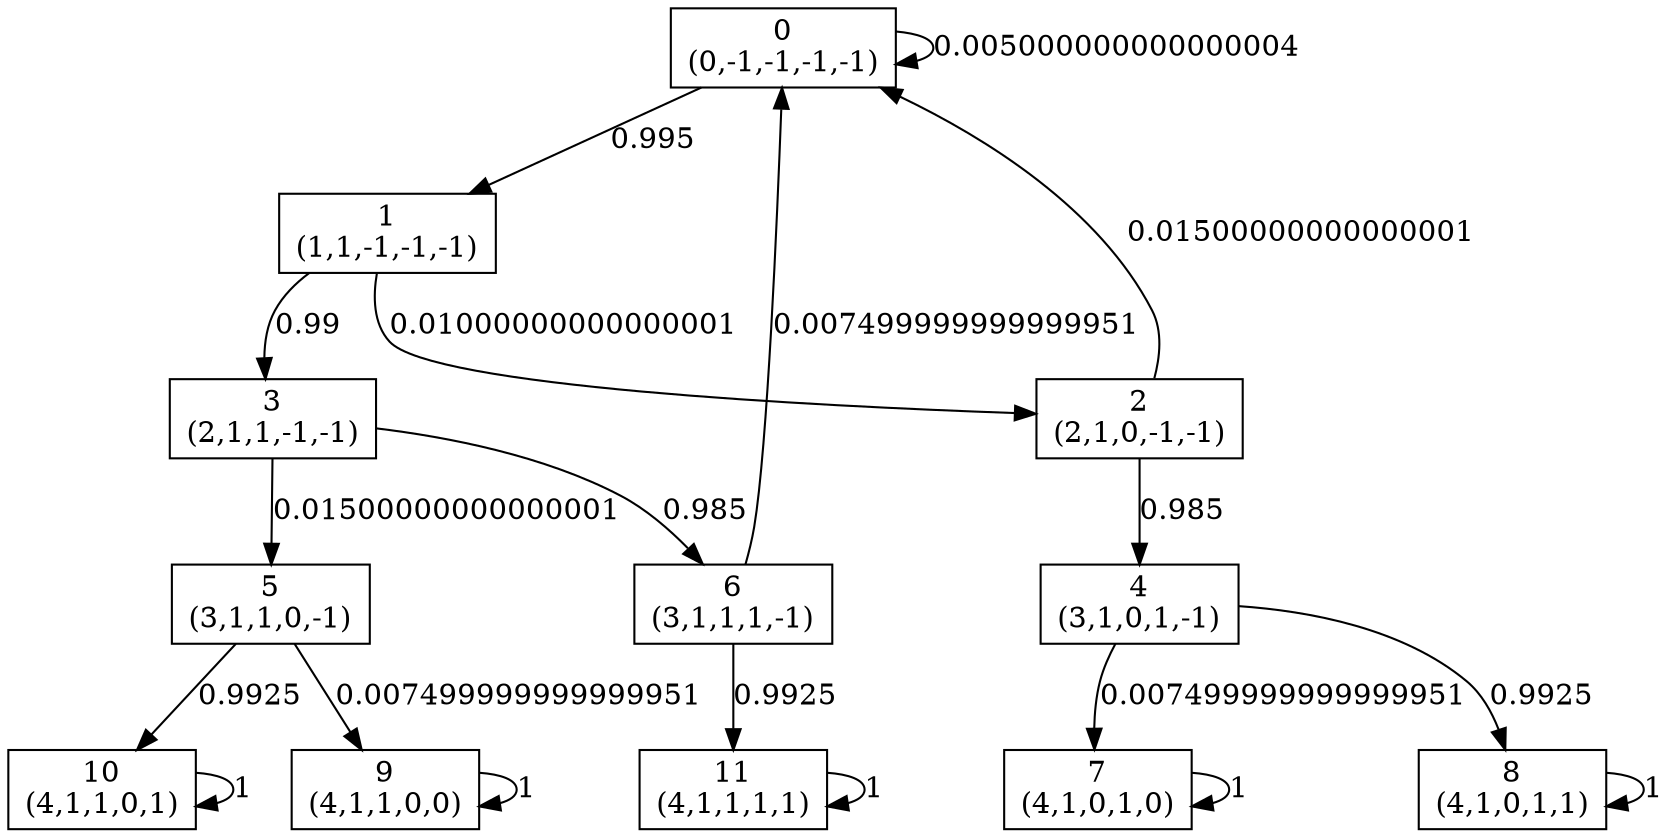 digraph P {
node [shape=box];
0 -> 0 [ label="0.005000000000000004" ];
0 -> 1 [ label="0.995" ];
1 -> 2 [ label="0.01000000000000001" ];
1 -> 3 [ label="0.99" ];
2 -> 0 [ label="0.01500000000000001" ];
2 -> 4 [ label="0.985" ];
3 -> 5 [ label="0.01500000000000001" ];
3 -> 6 [ label="0.985" ];
4 -> 7 [ label="0.007499999999999951" ];
4 -> 8 [ label="0.9925" ];
5 -> 9 [ label="0.007499999999999951" ];
5 -> 10 [ label="0.9925" ];
6 -> 0 [ label="0.007499999999999951" ];
6 -> 11 [ label="0.9925" ];
7 -> 7 [ label="1" ];
8 -> 8 [ label="1" ];
9 -> 9 [ label="1" ];
10 -> 10 [ label="1" ];
11 -> 11 [ label="1" ];
0 [label="0\n(0,-1,-1,-1,-1)"];
1 [label="1\n(1,1,-1,-1,-1)"];
2 [label="2\n(2,1,0,-1,-1)"];
3 [label="3\n(2,1,1,-1,-1)"];
4 [label="4\n(3,1,0,1,-1)"];
5 [label="5\n(3,1,1,0,-1)"];
6 [label="6\n(3,1,1,1,-1)"];
7 [label="7\n(4,1,0,1,0)"];
8 [label="8\n(4,1,0,1,1)"];
9 [label="9\n(4,1,1,0,0)"];
10 [label="10\n(4,1,1,0,1)"];
11 [label="11\n(4,1,1,1,1)"];
}
